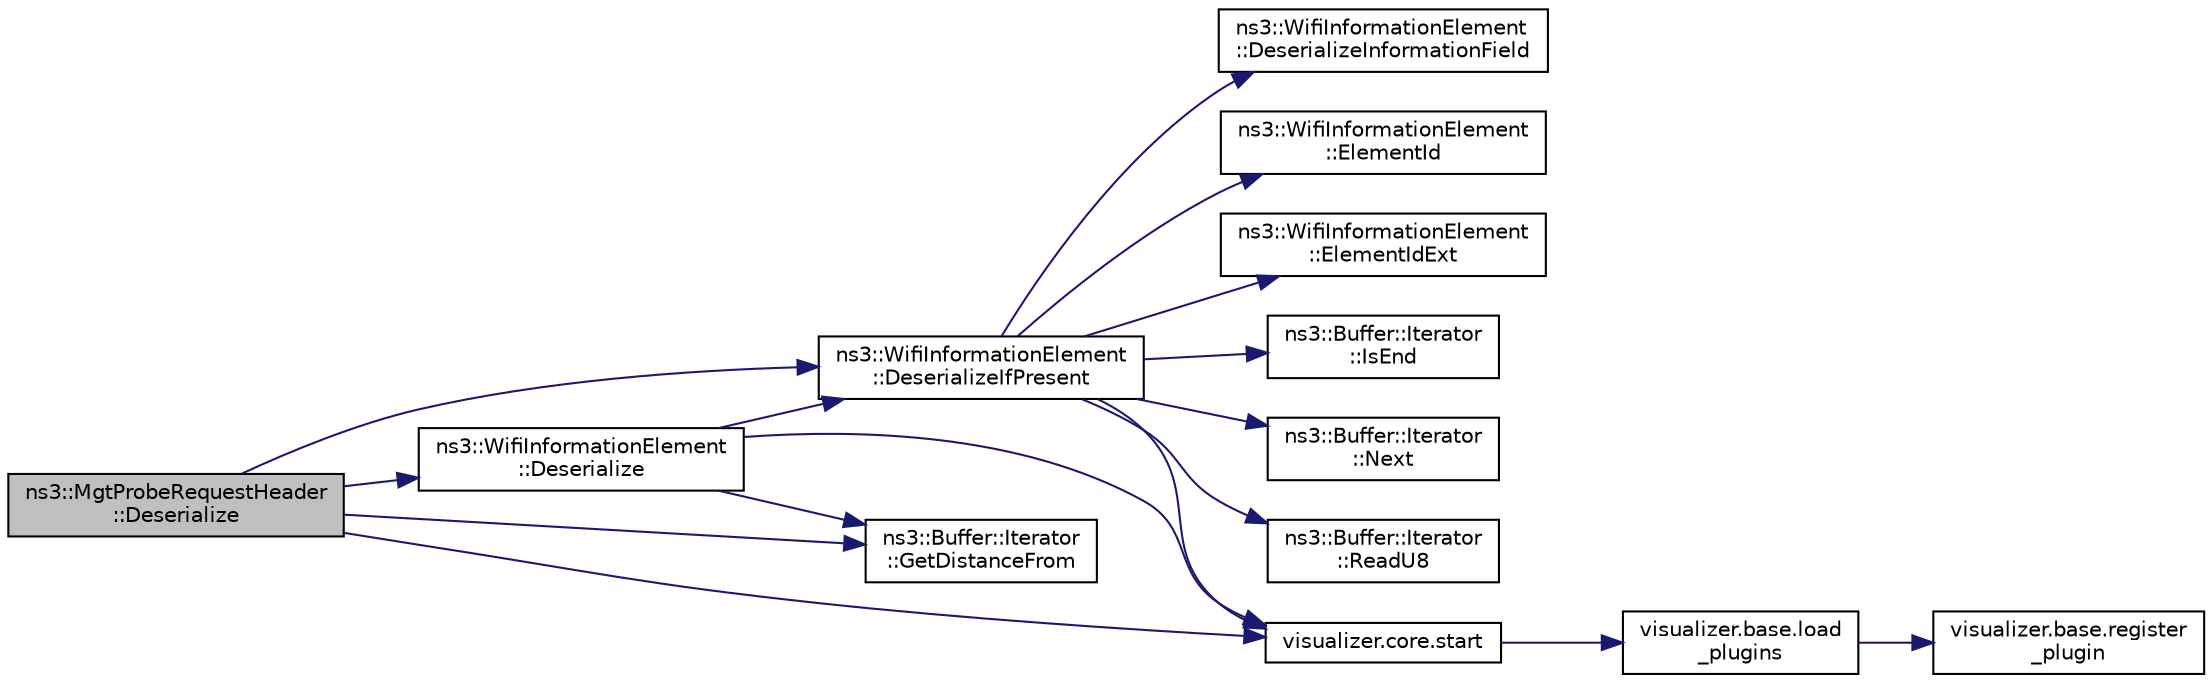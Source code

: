 digraph "ns3::MgtProbeRequestHeader::Deserialize"
{
 // LATEX_PDF_SIZE
  edge [fontname="Helvetica",fontsize="10",labelfontname="Helvetica",labelfontsize="10"];
  node [fontname="Helvetica",fontsize="10",shape=record];
  rankdir="LR";
  Node1 [label="ns3::MgtProbeRequestHeader\l::Deserialize",height=0.2,width=0.4,color="black", fillcolor="grey75", style="filled", fontcolor="black",tooltip=" "];
  Node1 -> Node2 [color="midnightblue",fontsize="10",style="solid",fontname="Helvetica"];
  Node2 [label="ns3::WifiInformationElement\l::Deserialize",height=0.2,width=0.4,color="black", fillcolor="white", style="filled",URL="$classns3_1_1_wifi_information_element.html#a533a553c7a33a4870f1819b25d43d15b",tooltip="Deserialize entire IE, which must be present."];
  Node2 -> Node3 [color="midnightblue",fontsize="10",style="solid",fontname="Helvetica"];
  Node3 [label="ns3::WifiInformationElement\l::DeserializeIfPresent",height=0.2,width=0.4,color="black", fillcolor="white", style="filled",URL="$classns3_1_1_wifi_information_element.html#a8ce15156403cf18af657c4bee2e071aa",tooltip="Deserialize entire IE if it is present."];
  Node3 -> Node4 [color="midnightblue",fontsize="10",style="solid",fontname="Helvetica"];
  Node4 [label="ns3::WifiInformationElement\l::DeserializeInformationField",height=0.2,width=0.4,color="black", fillcolor="white", style="filled",URL="$classns3_1_1_wifi_information_element.html#a92135cae0f188d7d8f6c30d9f4becd82",tooltip="Deserialize information (i.e., the body of the IE, not including the Element ID and length octets)"];
  Node3 -> Node5 [color="midnightblue",fontsize="10",style="solid",fontname="Helvetica"];
  Node5 [label="ns3::WifiInformationElement\l::ElementId",height=0.2,width=0.4,color="black", fillcolor="white", style="filled",URL="$classns3_1_1_wifi_information_element.html#a0c16b85dc0c63baf7fc437ddbc13ada6",tooltip=" "];
  Node3 -> Node6 [color="midnightblue",fontsize="10",style="solid",fontname="Helvetica"];
  Node6 [label="ns3::WifiInformationElement\l::ElementIdExt",height=0.2,width=0.4,color="black", fillcolor="white", style="filled",URL="$classns3_1_1_wifi_information_element.html#ae24bfd29837cfb426a44dadd56d72f4b",tooltip=" "];
  Node3 -> Node7 [color="midnightblue",fontsize="10",style="solid",fontname="Helvetica"];
  Node7 [label="ns3::Buffer::Iterator\l::IsEnd",height=0.2,width=0.4,color="black", fillcolor="white", style="filled",URL="$classns3_1_1_buffer_1_1_iterator.html#a1dcabf102937b1f2262551938d87c3c9",tooltip=" "];
  Node3 -> Node8 [color="midnightblue",fontsize="10",style="solid",fontname="Helvetica"];
  Node8 [label="ns3::Buffer::Iterator\l::Next",height=0.2,width=0.4,color="black", fillcolor="white", style="filled",URL="$classns3_1_1_buffer_1_1_iterator.html#a5eaa564bdc98d063b7e94b1768aeed6b",tooltip="go forward by one byte"];
  Node3 -> Node9 [color="midnightblue",fontsize="10",style="solid",fontname="Helvetica"];
  Node9 [label="ns3::Buffer::Iterator\l::ReadU8",height=0.2,width=0.4,color="black", fillcolor="white", style="filled",URL="$classns3_1_1_buffer_1_1_iterator.html#a7d7d5299e27ecf41aef37e315984ad5a",tooltip=" "];
  Node3 -> Node10 [color="midnightblue",fontsize="10",style="solid",fontname="Helvetica"];
  Node10 [label="visualizer.core.start",height=0.2,width=0.4,color="black", fillcolor="white", style="filled",URL="$namespacevisualizer_1_1core.html#a2a35e5d8a34af358b508dac8635754e0",tooltip=" "];
  Node10 -> Node11 [color="midnightblue",fontsize="10",style="solid",fontname="Helvetica"];
  Node11 [label="visualizer.base.load\l_plugins",height=0.2,width=0.4,color="black", fillcolor="white", style="filled",URL="$namespacevisualizer_1_1base.html#ad171497a5ff1afe0a73bedaebf35448f",tooltip=" "];
  Node11 -> Node12 [color="midnightblue",fontsize="10",style="solid",fontname="Helvetica"];
  Node12 [label="visualizer.base.register\l_plugin",height=0.2,width=0.4,color="black", fillcolor="white", style="filled",URL="$namespacevisualizer_1_1base.html#a6b0ffcff1e17ec4027496f50177e5b9e",tooltip=" "];
  Node2 -> Node13 [color="midnightblue",fontsize="10",style="solid",fontname="Helvetica"];
  Node13 [label="ns3::Buffer::Iterator\l::GetDistanceFrom",height=0.2,width=0.4,color="black", fillcolor="white", style="filled",URL="$classns3_1_1_buffer_1_1_iterator.html#ace7ff52d4837c087ba47bc246ea3df64",tooltip=" "];
  Node2 -> Node10 [color="midnightblue",fontsize="10",style="solid",fontname="Helvetica"];
  Node1 -> Node3 [color="midnightblue",fontsize="10",style="solid",fontname="Helvetica"];
  Node1 -> Node13 [color="midnightblue",fontsize="10",style="solid",fontname="Helvetica"];
  Node1 -> Node10 [color="midnightblue",fontsize="10",style="solid",fontname="Helvetica"];
}
